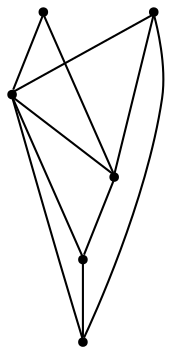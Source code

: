graph {
  node [shape=point,comment="{\"directed\":false,\"doi\":\"10.1007/978-3-540-31843-9_9\",\"figure\":\"1\"}"]

  v0 [pos="899.9173896257267,1217.4999766879616"]
  v1 [pos="1006.9372978742732,959.74997414483"]
  v2 [pos="899.9173896257267,891.7500072055398"]
  v3 [pos="842.6567473655523,1217.4999766879616"]
  v4 [pos="842.6567473655523,891.7500072055398"]
  v5 [pos="715.8831577034883,998.0000072055398"]

  v0 -- v3 [id="-1",pos="899.9173896257267,1217.4999766879616 890.4975641070267,1217.3614686559501 881.0516796950624,1218.1958092583554 871.4121184593023,1218.1958092583554 861.6875602843652,1218.1958092583554 852.1601578022124,1217.3466913669213 842.6567473655523,1217.4999766879616"]
  v0 -- v1 [id="-2",pos="899.9173896257267,1217.4999766879616 976.6002359990104,1202.3575542507892 1035.1383539244187,1135.2204929454692 1035.1383539244187,1054.5000288221577 1035.1383539244187,1019.5939491499641 1024.1919269672671,987.2285643254709 1006.9372978742732,959.74997414483"]
  v5 -- v3 [id="-4",pos="715.8831577034883,998.0000072055398 711.1547655621503,1016.026480039952 707.6899527616279,1034.8611356325496 707.6899527616279,1054.5000288221577 707.6899527616279,1135.1355187176825 766.1015980024139,1202.216189169838 842.6567473655523,1217.4999766879616"]
  v4 -- v2 [id="-5",pos="842.6567473655523,891.7500072055398 852.1948298796387,891.65429964402 861.7052547339779,890.8083173963764 871.4121184593023,890.8083173963764 881.0644462419673,890.8083173963764 890.5225838534905,891.6448215832427 899.9173896257267,891.7500072055398"]
  v5 -- v4 [id="-6",pos="715.8831577034883,998.0000072055398 737.2387745366256,944.3531323633808 784.8335526775653,903.4750211518303 842.6567473655523,891.7500072055398"]
  v2 -- v1 [id="-7",pos="899.9173896257267,891.7500072055398 943.3591820506624,900.8637991049648 981.0806518157519,925.7752509472782 1006.9372978742732,959.74997414483"]
  v3 -- v4 [id="-9",pos="842.6567473655523,1217.4999766879616 842.6567473655523,891.7500072055398 842.6567473655523,891.7500072055398 842.6567473655523,891.7500072055398"]
  v4 -- v0 [id="-10",pos="842.6567473655523,891.7500072055398 899.9173896257267,1217.4999766879616 899.9173896257267,1217.4999766879616 899.9173896257267,1217.4999766879616"]
  v3 -- v2 [id="-11",pos="842.6567473655523,1217.4999766879616 899.9173896257267,891.7500072055398 899.9173896257267,891.7500072055398 899.9173896257267,891.7500072055398"]
  v3 -- v1 [id="-12",pos="842.6567473655523,1217.4999766879616 1006.9372978742732,959.74997414483 1006.9372978742732,959.74997414483 1006.9372978742732,959.74997414483"]
}